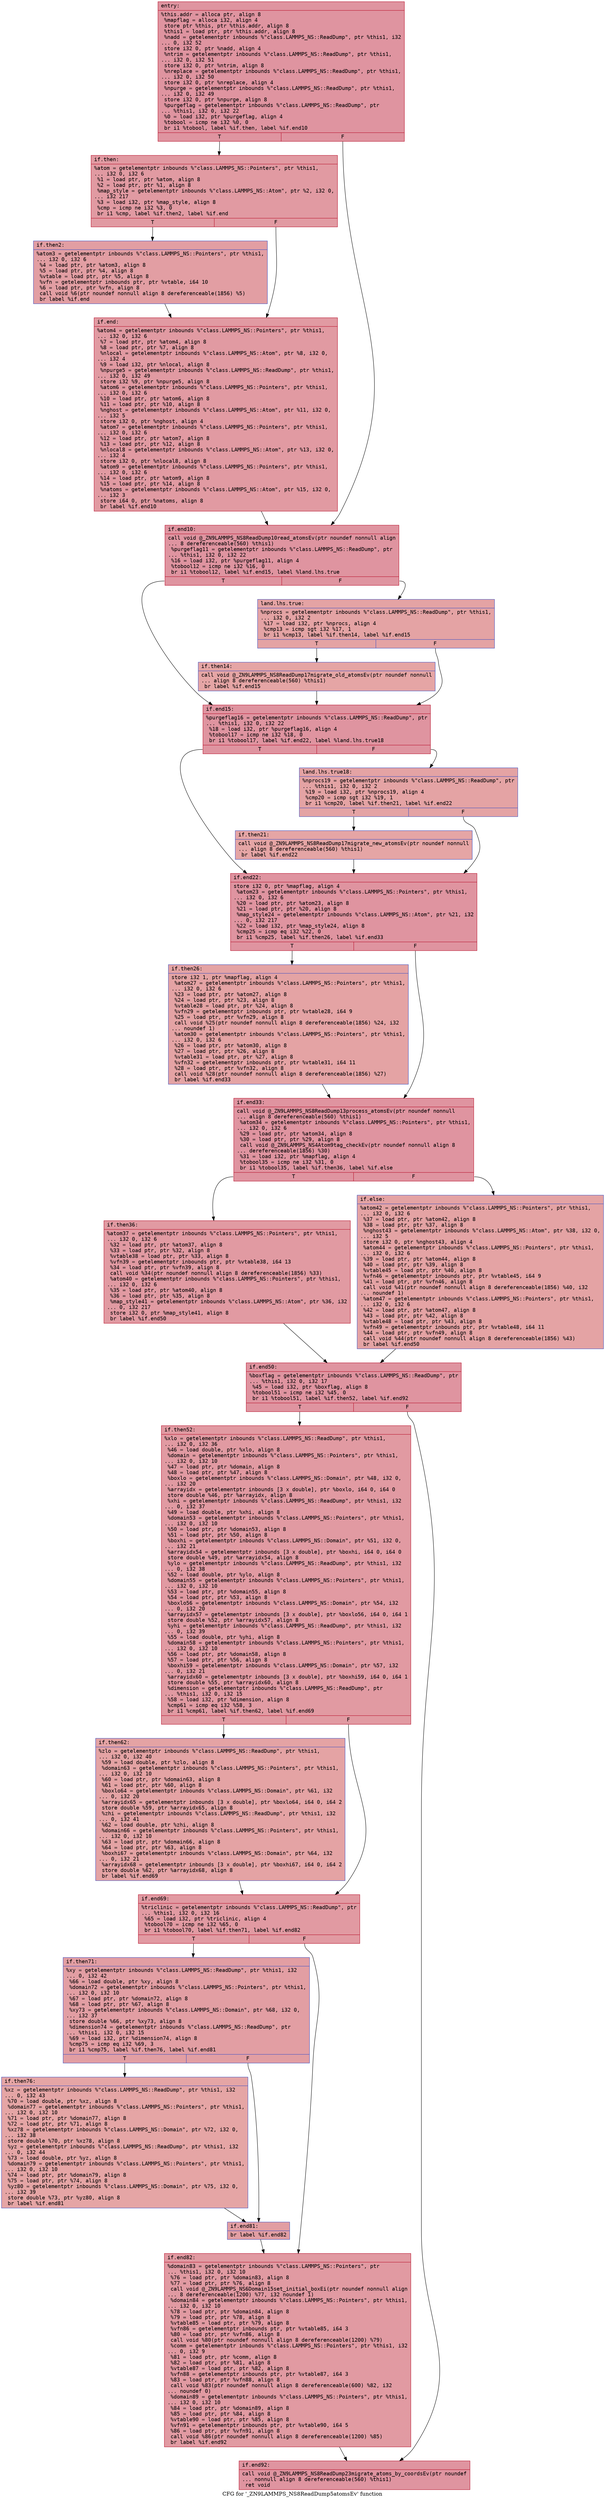 digraph "CFG for '_ZN9LAMMPS_NS8ReadDump5atomsEv' function" {
	label="CFG for '_ZN9LAMMPS_NS8ReadDump5atomsEv' function";

	Node0x5602383b2f40 [shape=record,color="#b70d28ff", style=filled, fillcolor="#b70d2870" fontname="Courier",label="{entry:\l|  %this.addr = alloca ptr, align 8\l  %mapflag = alloca i32, align 4\l  store ptr %this, ptr %this.addr, align 8\l  %this1 = load ptr, ptr %this.addr, align 8\l  %nadd = getelementptr inbounds %\"class.LAMMPS_NS::ReadDump\", ptr %this1, i32\l... 0, i32 52\l  store i32 0, ptr %nadd, align 4\l  %ntrim = getelementptr inbounds %\"class.LAMMPS_NS::ReadDump\", ptr %this1,\l... i32 0, i32 51\l  store i32 0, ptr %ntrim, align 8\l  %nreplace = getelementptr inbounds %\"class.LAMMPS_NS::ReadDump\", ptr %this1,\l... i32 0, i32 50\l  store i32 0, ptr %nreplace, align 4\l  %npurge = getelementptr inbounds %\"class.LAMMPS_NS::ReadDump\", ptr %this1,\l... i32 0, i32 49\l  store i32 0, ptr %npurge, align 8\l  %purgeflag = getelementptr inbounds %\"class.LAMMPS_NS::ReadDump\", ptr\l... %this1, i32 0, i32 22\l  %0 = load i32, ptr %purgeflag, align 4\l  %tobool = icmp ne i32 %0, 0\l  br i1 %tobool, label %if.then, label %if.end10\l|{<s0>T|<s1>F}}"];
	Node0x5602383b2f40:s0 -> Node0x5602383b38a0[tooltip="entry -> if.then\nProbability 62.50%" ];
	Node0x5602383b2f40:s1 -> Node0x5602383b3910[tooltip="entry -> if.end10\nProbability 37.50%" ];
	Node0x5602383b38a0 [shape=record,color="#b70d28ff", style=filled, fillcolor="#bb1b2c70" fontname="Courier",label="{if.then:\l|  %atom = getelementptr inbounds %\"class.LAMMPS_NS::Pointers\", ptr %this1,\l... i32 0, i32 6\l  %1 = load ptr, ptr %atom, align 8\l  %2 = load ptr, ptr %1, align 8\l  %map_style = getelementptr inbounds %\"class.LAMMPS_NS::Atom\", ptr %2, i32 0,\l... i32 217\l  %3 = load i32, ptr %map_style, align 8\l  %cmp = icmp ne i32 %3, 0\l  br i1 %cmp, label %if.then2, label %if.end\l|{<s0>T|<s1>F}}"];
	Node0x5602383b38a0:s0 -> Node0x5602383c52b0[tooltip="if.then -> if.then2\nProbability 62.50%" ];
	Node0x5602383b38a0:s1 -> Node0x5602383c5330[tooltip="if.then -> if.end\nProbability 37.50%" ];
	Node0x5602383c52b0 [shape=record,color="#3d50c3ff", style=filled, fillcolor="#be242e70" fontname="Courier",label="{if.then2:\l|  %atom3 = getelementptr inbounds %\"class.LAMMPS_NS::Pointers\", ptr %this1,\l... i32 0, i32 6\l  %4 = load ptr, ptr %atom3, align 8\l  %5 = load ptr, ptr %4, align 8\l  %vtable = load ptr, ptr %5, align 8\l  %vfn = getelementptr inbounds ptr, ptr %vtable, i64 10\l  %6 = load ptr, ptr %vfn, align 8\l  call void %6(ptr noundef nonnull align 8 dereferenceable(1856) %5)\l  br label %if.end\l}"];
	Node0x5602383c52b0 -> Node0x5602383c5330[tooltip="if.then2 -> if.end\nProbability 100.00%" ];
	Node0x5602383c5330 [shape=record,color="#b70d28ff", style=filled, fillcolor="#bb1b2c70" fontname="Courier",label="{if.end:\l|  %atom4 = getelementptr inbounds %\"class.LAMMPS_NS::Pointers\", ptr %this1,\l... i32 0, i32 6\l  %7 = load ptr, ptr %atom4, align 8\l  %8 = load ptr, ptr %7, align 8\l  %nlocal = getelementptr inbounds %\"class.LAMMPS_NS::Atom\", ptr %8, i32 0,\l... i32 4\l  %9 = load i32, ptr %nlocal, align 8\l  %npurge5 = getelementptr inbounds %\"class.LAMMPS_NS::ReadDump\", ptr %this1,\l... i32 0, i32 49\l  store i32 %9, ptr %npurge5, align 8\l  %atom6 = getelementptr inbounds %\"class.LAMMPS_NS::Pointers\", ptr %this1,\l... i32 0, i32 6\l  %10 = load ptr, ptr %atom6, align 8\l  %11 = load ptr, ptr %10, align 8\l  %nghost = getelementptr inbounds %\"class.LAMMPS_NS::Atom\", ptr %11, i32 0,\l... i32 5\l  store i32 0, ptr %nghost, align 4\l  %atom7 = getelementptr inbounds %\"class.LAMMPS_NS::Pointers\", ptr %this1,\l... i32 0, i32 6\l  %12 = load ptr, ptr %atom7, align 8\l  %13 = load ptr, ptr %12, align 8\l  %nlocal8 = getelementptr inbounds %\"class.LAMMPS_NS::Atom\", ptr %13, i32 0,\l... i32 4\l  store i32 0, ptr %nlocal8, align 8\l  %atom9 = getelementptr inbounds %\"class.LAMMPS_NS::Pointers\", ptr %this1,\l... i32 0, i32 6\l  %14 = load ptr, ptr %atom9, align 8\l  %15 = load ptr, ptr %14, align 8\l  %natoms = getelementptr inbounds %\"class.LAMMPS_NS::Atom\", ptr %15, i32 0,\l... i32 3\l  store i64 0, ptr %natoms, align 8\l  br label %if.end10\l}"];
	Node0x5602383c5330 -> Node0x5602383b3910[tooltip="if.end -> if.end10\nProbability 100.00%" ];
	Node0x5602383b3910 [shape=record,color="#b70d28ff", style=filled, fillcolor="#b70d2870" fontname="Courier",label="{if.end10:\l|  call void @_ZN9LAMMPS_NS8ReadDump10read_atomsEv(ptr noundef nonnull align\l... 8 dereferenceable(560) %this1)\l  %purgeflag11 = getelementptr inbounds %\"class.LAMMPS_NS::ReadDump\", ptr\l... %this1, i32 0, i32 22\l  %16 = load i32, ptr %purgeflag11, align 4\l  %tobool12 = icmp ne i32 %16, 0\l  br i1 %tobool12, label %if.end15, label %land.lhs.true\l|{<s0>T|<s1>F}}"];
	Node0x5602383b3910:s0 -> Node0x5602383c6e60[tooltip="if.end10 -> if.end15\nProbability 62.50%" ];
	Node0x5602383b3910:s1 -> Node0x5602383c6ee0[tooltip="if.end10 -> land.lhs.true\nProbability 37.50%" ];
	Node0x5602383c6ee0 [shape=record,color="#3d50c3ff", style=filled, fillcolor="#c32e3170" fontname="Courier",label="{land.lhs.true:\l|  %nprocs = getelementptr inbounds %\"class.LAMMPS_NS::ReadDump\", ptr %this1,\l... i32 0, i32 2\l  %17 = load i32, ptr %nprocs, align 4\l  %cmp13 = icmp sgt i32 %17, 1\l  br i1 %cmp13, label %if.then14, label %if.end15\l|{<s0>T|<s1>F}}"];
	Node0x5602383c6ee0:s0 -> Node0x5602383c7200[tooltip="land.lhs.true -> if.then14\nProbability 50.00%" ];
	Node0x5602383c6ee0:s1 -> Node0x5602383c6e60[tooltip="land.lhs.true -> if.end15\nProbability 50.00%" ];
	Node0x5602383c7200 [shape=record,color="#3d50c3ff", style=filled, fillcolor="#c5333470" fontname="Courier",label="{if.then14:\l|  call void @_ZN9LAMMPS_NS8ReadDump17migrate_old_atomsEv(ptr noundef nonnull\l... align 8 dereferenceable(560) %this1)\l  br label %if.end15\l}"];
	Node0x5602383c7200 -> Node0x5602383c6e60[tooltip="if.then14 -> if.end15\nProbability 100.00%" ];
	Node0x5602383c6e60 [shape=record,color="#b70d28ff", style=filled, fillcolor="#b70d2870" fontname="Courier",label="{if.end15:\l|  %purgeflag16 = getelementptr inbounds %\"class.LAMMPS_NS::ReadDump\", ptr\l... %this1, i32 0, i32 22\l  %18 = load i32, ptr %purgeflag16, align 4\l  %tobool17 = icmp ne i32 %18, 0\l  br i1 %tobool17, label %if.end22, label %land.lhs.true18\l|{<s0>T|<s1>F}}"];
	Node0x5602383c6e60:s0 -> Node0x5602383c77e0[tooltip="if.end15 -> if.end22\nProbability 62.50%" ];
	Node0x5602383c6e60:s1 -> Node0x5602383c7860[tooltip="if.end15 -> land.lhs.true18\nProbability 37.50%" ];
	Node0x5602383c7860 [shape=record,color="#3d50c3ff", style=filled, fillcolor="#c32e3170" fontname="Courier",label="{land.lhs.true18:\l|  %nprocs19 = getelementptr inbounds %\"class.LAMMPS_NS::ReadDump\", ptr\l... %this1, i32 0, i32 2\l  %19 = load i32, ptr %nprocs19, align 4\l  %cmp20 = icmp sgt i32 %19, 1\l  br i1 %cmp20, label %if.then21, label %if.end22\l|{<s0>T|<s1>F}}"];
	Node0x5602383c7860:s0 -> Node0x5602383c7b90[tooltip="land.lhs.true18 -> if.then21\nProbability 50.00%" ];
	Node0x5602383c7860:s1 -> Node0x5602383c77e0[tooltip="land.lhs.true18 -> if.end22\nProbability 50.00%" ];
	Node0x5602383c7b90 [shape=record,color="#3d50c3ff", style=filled, fillcolor="#c5333470" fontname="Courier",label="{if.then21:\l|  call void @_ZN9LAMMPS_NS8ReadDump17migrate_new_atomsEv(ptr noundef nonnull\l... align 8 dereferenceable(560) %this1)\l  br label %if.end22\l}"];
	Node0x5602383c7b90 -> Node0x5602383c77e0[tooltip="if.then21 -> if.end22\nProbability 100.00%" ];
	Node0x5602383c77e0 [shape=record,color="#b70d28ff", style=filled, fillcolor="#b70d2870" fontname="Courier",label="{if.end22:\l|  store i32 0, ptr %mapflag, align 4\l  %atom23 = getelementptr inbounds %\"class.LAMMPS_NS::Pointers\", ptr %this1,\l... i32 0, i32 6\l  %20 = load ptr, ptr %atom23, align 8\l  %21 = load ptr, ptr %20, align 8\l  %map_style24 = getelementptr inbounds %\"class.LAMMPS_NS::Atom\", ptr %21, i32\l... 0, i32 217\l  %22 = load i32, ptr %map_style24, align 8\l  %cmp25 = icmp eq i32 %22, 0\l  br i1 %cmp25, label %if.then26, label %if.end33\l|{<s0>T|<s1>F}}"];
	Node0x5602383c77e0:s0 -> Node0x5602383c8380[tooltip="if.end22 -> if.then26\nProbability 37.50%" ];
	Node0x5602383c77e0:s1 -> Node0x5602383c8400[tooltip="if.end22 -> if.end33\nProbability 62.50%" ];
	Node0x5602383c8380 [shape=record,color="#3d50c3ff", style=filled, fillcolor="#c32e3170" fontname="Courier",label="{if.then26:\l|  store i32 1, ptr %mapflag, align 4\l  %atom27 = getelementptr inbounds %\"class.LAMMPS_NS::Pointers\", ptr %this1,\l... i32 0, i32 6\l  %23 = load ptr, ptr %atom27, align 8\l  %24 = load ptr, ptr %23, align 8\l  %vtable28 = load ptr, ptr %24, align 8\l  %vfn29 = getelementptr inbounds ptr, ptr %vtable28, i64 9\l  %25 = load ptr, ptr %vfn29, align 8\l  call void %25(ptr noundef nonnull align 8 dereferenceable(1856) %24, i32\l... noundef 1)\l  %atom30 = getelementptr inbounds %\"class.LAMMPS_NS::Pointers\", ptr %this1,\l... i32 0, i32 6\l  %26 = load ptr, ptr %atom30, align 8\l  %27 = load ptr, ptr %26, align 8\l  %vtable31 = load ptr, ptr %27, align 8\l  %vfn32 = getelementptr inbounds ptr, ptr %vtable31, i64 11\l  %28 = load ptr, ptr %vfn32, align 8\l  call void %28(ptr noundef nonnull align 8 dereferenceable(1856) %27)\l  br label %if.end33\l}"];
	Node0x5602383c8380 -> Node0x5602383c8400[tooltip="if.then26 -> if.end33\nProbability 100.00%" ];
	Node0x5602383c8400 [shape=record,color="#b70d28ff", style=filled, fillcolor="#b70d2870" fontname="Courier",label="{if.end33:\l|  call void @_ZN9LAMMPS_NS8ReadDump13process_atomsEv(ptr noundef nonnull\l... align 8 dereferenceable(560) %this1)\l  %atom34 = getelementptr inbounds %\"class.LAMMPS_NS::Pointers\", ptr %this1,\l... i32 0, i32 6\l  %29 = load ptr, ptr %atom34, align 8\l  %30 = load ptr, ptr %29, align 8\l  call void @_ZN9LAMMPS_NS4Atom9tag_checkEv(ptr noundef nonnull align 8\l... dereferenceable(1856) %30)\l  %31 = load i32, ptr %mapflag, align 4\l  %tobool35 = icmp ne i32 %31, 0\l  br i1 %tobool35, label %if.then36, label %if.else\l|{<s0>T|<s1>F}}"];
	Node0x5602383c8400:s0 -> Node0x5602383c9960[tooltip="if.end33 -> if.then36\nProbability 62.50%" ];
	Node0x5602383c8400:s1 -> Node0x5602383c99e0[tooltip="if.end33 -> if.else\nProbability 37.50%" ];
	Node0x5602383c9960 [shape=record,color="#b70d28ff", style=filled, fillcolor="#bb1b2c70" fontname="Courier",label="{if.then36:\l|  %atom37 = getelementptr inbounds %\"class.LAMMPS_NS::Pointers\", ptr %this1,\l... i32 0, i32 6\l  %32 = load ptr, ptr %atom37, align 8\l  %33 = load ptr, ptr %32, align 8\l  %vtable38 = load ptr, ptr %33, align 8\l  %vfn39 = getelementptr inbounds ptr, ptr %vtable38, i64 13\l  %34 = load ptr, ptr %vfn39, align 8\l  call void %34(ptr noundef nonnull align 8 dereferenceable(1856) %33)\l  %atom40 = getelementptr inbounds %\"class.LAMMPS_NS::Pointers\", ptr %this1,\l... i32 0, i32 6\l  %35 = load ptr, ptr %atom40, align 8\l  %36 = load ptr, ptr %35, align 8\l  %map_style41 = getelementptr inbounds %\"class.LAMMPS_NS::Atom\", ptr %36, i32\l... 0, i32 217\l  store i32 0, ptr %map_style41, align 8\l  br label %if.end50\l}"];
	Node0x5602383c9960 -> Node0x5602383ca3a0[tooltip="if.then36 -> if.end50\nProbability 100.00%" ];
	Node0x5602383c99e0 [shape=record,color="#3d50c3ff", style=filled, fillcolor="#c32e3170" fontname="Courier",label="{if.else:\l|  %atom42 = getelementptr inbounds %\"class.LAMMPS_NS::Pointers\", ptr %this1,\l... i32 0, i32 6\l  %37 = load ptr, ptr %atom42, align 8\l  %38 = load ptr, ptr %37, align 8\l  %nghost43 = getelementptr inbounds %\"class.LAMMPS_NS::Atom\", ptr %38, i32 0,\l... i32 5\l  store i32 0, ptr %nghost43, align 4\l  %atom44 = getelementptr inbounds %\"class.LAMMPS_NS::Pointers\", ptr %this1,\l... i32 0, i32 6\l  %39 = load ptr, ptr %atom44, align 8\l  %40 = load ptr, ptr %39, align 8\l  %vtable45 = load ptr, ptr %40, align 8\l  %vfn46 = getelementptr inbounds ptr, ptr %vtable45, i64 9\l  %41 = load ptr, ptr %vfn46, align 8\l  call void %41(ptr noundef nonnull align 8 dereferenceable(1856) %40, i32\l... noundef 1)\l  %atom47 = getelementptr inbounds %\"class.LAMMPS_NS::Pointers\", ptr %this1,\l... i32 0, i32 6\l  %42 = load ptr, ptr %atom47, align 8\l  %43 = load ptr, ptr %42, align 8\l  %vtable48 = load ptr, ptr %43, align 8\l  %vfn49 = getelementptr inbounds ptr, ptr %vtable48, i64 11\l  %44 = load ptr, ptr %vfn49, align 8\l  call void %44(ptr noundef nonnull align 8 dereferenceable(1856) %43)\l  br label %if.end50\l}"];
	Node0x5602383c99e0 -> Node0x5602383ca3a0[tooltip="if.else -> if.end50\nProbability 100.00%" ];
	Node0x5602383ca3a0 [shape=record,color="#b70d28ff", style=filled, fillcolor="#b70d2870" fontname="Courier",label="{if.end50:\l|  %boxflag = getelementptr inbounds %\"class.LAMMPS_NS::ReadDump\", ptr\l... %this1, i32 0, i32 17\l  %45 = load i32, ptr %boxflag, align 8\l  %tobool51 = icmp ne i32 %45, 0\l  br i1 %tobool51, label %if.then52, label %if.end92\l|{<s0>T|<s1>F}}"];
	Node0x5602383ca3a0:s0 -> Node0x5602383cb430[tooltip="if.end50 -> if.then52\nProbability 62.50%" ];
	Node0x5602383ca3a0:s1 -> Node0x5602383cb4b0[tooltip="if.end50 -> if.end92\nProbability 37.50%" ];
	Node0x5602383cb430 [shape=record,color="#b70d28ff", style=filled, fillcolor="#bb1b2c70" fontname="Courier",label="{if.then52:\l|  %xlo = getelementptr inbounds %\"class.LAMMPS_NS::ReadDump\", ptr %this1,\l... i32 0, i32 36\l  %46 = load double, ptr %xlo, align 8\l  %domain = getelementptr inbounds %\"class.LAMMPS_NS::Pointers\", ptr %this1,\l... i32 0, i32 10\l  %47 = load ptr, ptr %domain, align 8\l  %48 = load ptr, ptr %47, align 8\l  %boxlo = getelementptr inbounds %\"class.LAMMPS_NS::Domain\", ptr %48, i32 0,\l... i32 20\l  %arrayidx = getelementptr inbounds [3 x double], ptr %boxlo, i64 0, i64 0\l  store double %46, ptr %arrayidx, align 8\l  %xhi = getelementptr inbounds %\"class.LAMMPS_NS::ReadDump\", ptr %this1, i32\l... 0, i32 37\l  %49 = load double, ptr %xhi, align 8\l  %domain53 = getelementptr inbounds %\"class.LAMMPS_NS::Pointers\", ptr %this1,\l... i32 0, i32 10\l  %50 = load ptr, ptr %domain53, align 8\l  %51 = load ptr, ptr %50, align 8\l  %boxhi = getelementptr inbounds %\"class.LAMMPS_NS::Domain\", ptr %51, i32 0,\l... i32 21\l  %arrayidx54 = getelementptr inbounds [3 x double], ptr %boxhi, i64 0, i64 0\l  store double %49, ptr %arrayidx54, align 8\l  %ylo = getelementptr inbounds %\"class.LAMMPS_NS::ReadDump\", ptr %this1, i32\l... 0, i32 38\l  %52 = load double, ptr %ylo, align 8\l  %domain55 = getelementptr inbounds %\"class.LAMMPS_NS::Pointers\", ptr %this1,\l... i32 0, i32 10\l  %53 = load ptr, ptr %domain55, align 8\l  %54 = load ptr, ptr %53, align 8\l  %boxlo56 = getelementptr inbounds %\"class.LAMMPS_NS::Domain\", ptr %54, i32\l... 0, i32 20\l  %arrayidx57 = getelementptr inbounds [3 x double], ptr %boxlo56, i64 0, i64 1\l  store double %52, ptr %arrayidx57, align 8\l  %yhi = getelementptr inbounds %\"class.LAMMPS_NS::ReadDump\", ptr %this1, i32\l... 0, i32 39\l  %55 = load double, ptr %yhi, align 8\l  %domain58 = getelementptr inbounds %\"class.LAMMPS_NS::Pointers\", ptr %this1,\l... i32 0, i32 10\l  %56 = load ptr, ptr %domain58, align 8\l  %57 = load ptr, ptr %56, align 8\l  %boxhi59 = getelementptr inbounds %\"class.LAMMPS_NS::Domain\", ptr %57, i32\l... 0, i32 21\l  %arrayidx60 = getelementptr inbounds [3 x double], ptr %boxhi59, i64 0, i64 1\l  store double %55, ptr %arrayidx60, align 8\l  %dimension = getelementptr inbounds %\"class.LAMMPS_NS::ReadDump\", ptr\l... %this1, i32 0, i32 15\l  %58 = load i32, ptr %dimension, align 8\l  %cmp61 = icmp eq i32 %58, 3\l  br i1 %cmp61, label %if.then62, label %if.end69\l|{<s0>T|<s1>F}}"];
	Node0x5602383cb430:s0 -> Node0x5602383cd700[tooltip="if.then52 -> if.then62\nProbability 50.00%" ];
	Node0x5602383cb430:s1 -> Node0x5602383cd780[tooltip="if.then52 -> if.end69\nProbability 50.00%" ];
	Node0x5602383cd700 [shape=record,color="#3d50c3ff", style=filled, fillcolor="#c32e3170" fontname="Courier",label="{if.then62:\l|  %zlo = getelementptr inbounds %\"class.LAMMPS_NS::ReadDump\", ptr %this1,\l... i32 0, i32 40\l  %59 = load double, ptr %zlo, align 8\l  %domain63 = getelementptr inbounds %\"class.LAMMPS_NS::Pointers\", ptr %this1,\l... i32 0, i32 10\l  %60 = load ptr, ptr %domain63, align 8\l  %61 = load ptr, ptr %60, align 8\l  %boxlo64 = getelementptr inbounds %\"class.LAMMPS_NS::Domain\", ptr %61, i32\l... 0, i32 20\l  %arrayidx65 = getelementptr inbounds [3 x double], ptr %boxlo64, i64 0, i64 2\l  store double %59, ptr %arrayidx65, align 8\l  %zhi = getelementptr inbounds %\"class.LAMMPS_NS::ReadDump\", ptr %this1, i32\l... 0, i32 41\l  %62 = load double, ptr %zhi, align 8\l  %domain66 = getelementptr inbounds %\"class.LAMMPS_NS::Pointers\", ptr %this1,\l... i32 0, i32 10\l  %63 = load ptr, ptr %domain66, align 8\l  %64 = load ptr, ptr %63, align 8\l  %boxhi67 = getelementptr inbounds %\"class.LAMMPS_NS::Domain\", ptr %64, i32\l... 0, i32 21\l  %arrayidx68 = getelementptr inbounds [3 x double], ptr %boxhi67, i64 0, i64 2\l  store double %62, ptr %arrayidx68, align 8\l  br label %if.end69\l}"];
	Node0x5602383cd700 -> Node0x5602383cd780[tooltip="if.then62 -> if.end69\nProbability 100.00%" ];
	Node0x5602383cd780 [shape=record,color="#b70d28ff", style=filled, fillcolor="#bb1b2c70" fontname="Courier",label="{if.end69:\l|  %triclinic = getelementptr inbounds %\"class.LAMMPS_NS::ReadDump\", ptr\l... %this1, i32 0, i32 16\l  %65 = load i32, ptr %triclinic, align 4\l  %tobool70 = icmp ne i32 %65, 0\l  br i1 %tobool70, label %if.then71, label %if.end82\l|{<s0>T|<s1>F}}"];
	Node0x5602383cd780:s0 -> Node0x5602383ced30[tooltip="if.end69 -> if.then71\nProbability 62.50%" ];
	Node0x5602383cd780:s1 -> Node0x5602383cedb0[tooltip="if.end69 -> if.end82\nProbability 37.50%" ];
	Node0x5602383ced30 [shape=record,color="#3d50c3ff", style=filled, fillcolor="#be242e70" fontname="Courier",label="{if.then71:\l|  %xy = getelementptr inbounds %\"class.LAMMPS_NS::ReadDump\", ptr %this1, i32\l... 0, i32 42\l  %66 = load double, ptr %xy, align 8\l  %domain72 = getelementptr inbounds %\"class.LAMMPS_NS::Pointers\", ptr %this1,\l... i32 0, i32 10\l  %67 = load ptr, ptr %domain72, align 8\l  %68 = load ptr, ptr %67, align 8\l  %xy73 = getelementptr inbounds %\"class.LAMMPS_NS::Domain\", ptr %68, i32 0,\l... i32 37\l  store double %66, ptr %xy73, align 8\l  %dimension74 = getelementptr inbounds %\"class.LAMMPS_NS::ReadDump\", ptr\l... %this1, i32 0, i32 15\l  %69 = load i32, ptr %dimension74, align 8\l  %cmp75 = icmp eq i32 %69, 3\l  br i1 %cmp75, label %if.then76, label %if.end81\l|{<s0>T|<s1>F}}"];
	Node0x5602383ced30:s0 -> Node0x5602383cf5d0[tooltip="if.then71 -> if.then76\nProbability 50.00%" ];
	Node0x5602383ced30:s1 -> Node0x5602383cf650[tooltip="if.then71 -> if.end81\nProbability 50.00%" ];
	Node0x5602383cf5d0 [shape=record,color="#3d50c3ff", style=filled, fillcolor="#c5333470" fontname="Courier",label="{if.then76:\l|  %xz = getelementptr inbounds %\"class.LAMMPS_NS::ReadDump\", ptr %this1, i32\l... 0, i32 43\l  %70 = load double, ptr %xz, align 8\l  %domain77 = getelementptr inbounds %\"class.LAMMPS_NS::Pointers\", ptr %this1,\l... i32 0, i32 10\l  %71 = load ptr, ptr %domain77, align 8\l  %72 = load ptr, ptr %71, align 8\l  %xz78 = getelementptr inbounds %\"class.LAMMPS_NS::Domain\", ptr %72, i32 0,\l... i32 38\l  store double %70, ptr %xz78, align 8\l  %yz = getelementptr inbounds %\"class.LAMMPS_NS::ReadDump\", ptr %this1, i32\l... 0, i32 44\l  %73 = load double, ptr %yz, align 8\l  %domain79 = getelementptr inbounds %\"class.LAMMPS_NS::Pointers\", ptr %this1,\l... i32 0, i32 10\l  %74 = load ptr, ptr %domain79, align 8\l  %75 = load ptr, ptr %74, align 8\l  %yz80 = getelementptr inbounds %\"class.LAMMPS_NS::Domain\", ptr %75, i32 0,\l... i32 39\l  store double %73, ptr %yz80, align 8\l  br label %if.end81\l}"];
	Node0x5602383cf5d0 -> Node0x5602383cf650[tooltip="if.then76 -> if.end81\nProbability 100.00%" ];
	Node0x5602383cf650 [shape=record,color="#3d50c3ff", style=filled, fillcolor="#be242e70" fontname="Courier",label="{if.end81:\l|  br label %if.end82\l}"];
	Node0x5602383cf650 -> Node0x5602383cedb0[tooltip="if.end81 -> if.end82\nProbability 100.00%" ];
	Node0x5602383cedb0 [shape=record,color="#b70d28ff", style=filled, fillcolor="#bb1b2c70" fontname="Courier",label="{if.end82:\l|  %domain83 = getelementptr inbounds %\"class.LAMMPS_NS::Pointers\", ptr\l... %this1, i32 0, i32 10\l  %76 = load ptr, ptr %domain83, align 8\l  %77 = load ptr, ptr %76, align 8\l  call void @_ZN9LAMMPS_NS6Domain15set_initial_boxEi(ptr noundef nonnull align\l... 8 dereferenceable(1200) %77, i32 noundef 1)\l  %domain84 = getelementptr inbounds %\"class.LAMMPS_NS::Pointers\", ptr %this1,\l... i32 0, i32 10\l  %78 = load ptr, ptr %domain84, align 8\l  %79 = load ptr, ptr %78, align 8\l  %vtable85 = load ptr, ptr %79, align 8\l  %vfn86 = getelementptr inbounds ptr, ptr %vtable85, i64 3\l  %80 = load ptr, ptr %vfn86, align 8\l  call void %80(ptr noundef nonnull align 8 dereferenceable(1200) %79)\l  %comm = getelementptr inbounds %\"class.LAMMPS_NS::Pointers\", ptr %this1, i32\l... 0, i32 9\l  %81 = load ptr, ptr %comm, align 8\l  %82 = load ptr, ptr %81, align 8\l  %vtable87 = load ptr, ptr %82, align 8\l  %vfn88 = getelementptr inbounds ptr, ptr %vtable87, i64 3\l  %83 = load ptr, ptr %vfn88, align 8\l  call void %83(ptr noundef nonnull align 8 dereferenceable(600) %82, i32\l... noundef 0)\l  %domain89 = getelementptr inbounds %\"class.LAMMPS_NS::Pointers\", ptr %this1,\l... i32 0, i32 10\l  %84 = load ptr, ptr %domain89, align 8\l  %85 = load ptr, ptr %84, align 8\l  %vtable90 = load ptr, ptr %85, align 8\l  %vfn91 = getelementptr inbounds ptr, ptr %vtable90, i64 5\l  %86 = load ptr, ptr %vfn91, align 8\l  call void %86(ptr noundef nonnull align 8 dereferenceable(1200) %85)\l  br label %if.end92\l}"];
	Node0x5602383cedb0 -> Node0x5602383cb4b0[tooltip="if.end82 -> if.end92\nProbability 100.00%" ];
	Node0x5602383cb4b0 [shape=record,color="#b70d28ff", style=filled, fillcolor="#b70d2870" fontname="Courier",label="{if.end92:\l|  call void @_ZN9LAMMPS_NS8ReadDump23migrate_atoms_by_coordsEv(ptr noundef\l... nonnull align 8 dereferenceable(560) %this1)\l  ret void\l}"];
}
